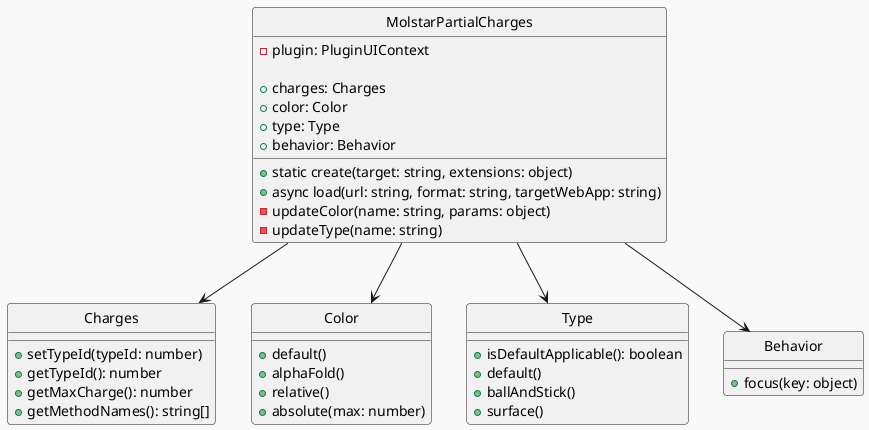 @startuml viewer

hide circle
!theme mars

class MolstarPartialCharges {
  - plugin: PluginUIContext

  + charges: Charges
  + color: Color
  + type: Type
  + behavior: Behavior

  + static create(target: string, extensions: object)
  + async load(url: string, format: string, targetWebApp: string)
  - updateColor(name: string, params: object)
  - updateType(name: string)
}

class Charges {
  + setTypeId(typeId: number)
  + getTypeId(): number
  + getMaxCharge(): number
  + getMethodNames(): string[]
}

class Color {
  + default()
  + alphaFold()
  + relative()
  + absolute(max: number)
}

class Type {
  + isDefaultApplicable(): boolean
  + default()
  + ballAndStick()
  + surface()
}

class Behavior {
  + focus(key: object)
}

MolstarPartialCharges --> Type
MolstarPartialCharges --> Color
MolstarPartialCharges --> Charges
MolstarPartialCharges --> Behavior

@enduml